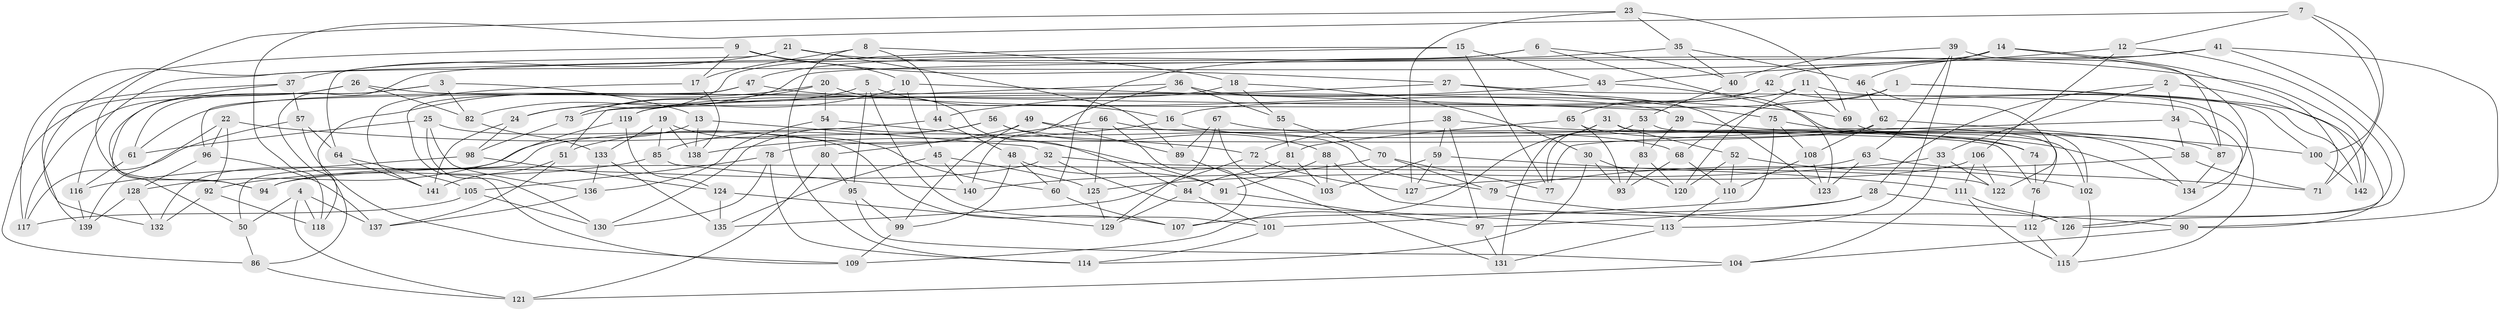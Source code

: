 // coarse degree distribution, {6: 0.5977011494252874, 4: 0.3563218390804598, 3: 0.011494252873563218, 5: 0.034482758620689655}
// Generated by graph-tools (version 1.1) at 2025/42/03/06/25 10:42:16]
// undirected, 142 vertices, 284 edges
graph export_dot {
graph [start="1"]
  node [color=gray90,style=filled];
  1;
  2;
  3;
  4;
  5;
  6;
  7;
  8;
  9;
  10;
  11;
  12;
  13;
  14;
  15;
  16;
  17;
  18;
  19;
  20;
  21;
  22;
  23;
  24;
  25;
  26;
  27;
  28;
  29;
  30;
  31;
  32;
  33;
  34;
  35;
  36;
  37;
  38;
  39;
  40;
  41;
  42;
  43;
  44;
  45;
  46;
  47;
  48;
  49;
  50;
  51;
  52;
  53;
  54;
  55;
  56;
  57;
  58;
  59;
  60;
  61;
  62;
  63;
  64;
  65;
  66;
  67;
  68;
  69;
  70;
  71;
  72;
  73;
  74;
  75;
  76;
  77;
  78;
  79;
  80;
  81;
  82;
  83;
  84;
  85;
  86;
  87;
  88;
  89;
  90;
  91;
  92;
  93;
  94;
  95;
  96;
  97;
  98;
  99;
  100;
  101;
  102;
  103;
  104;
  105;
  106;
  107;
  108;
  109;
  110;
  111;
  112;
  113;
  114;
  115;
  116;
  117;
  118;
  119;
  120;
  121;
  122;
  123;
  124;
  125;
  126;
  127;
  128;
  129;
  130;
  131;
  132;
  133;
  134;
  135;
  136;
  137;
  138;
  139;
  140;
  141;
  142;
  1 -- 68;
  1 -- 90;
  1 -- 142;
  1 -- 16;
  2 -- 34;
  2 -- 142;
  2 -- 33;
  2 -- 28;
  3 -- 61;
  3 -- 13;
  3 -- 50;
  3 -- 82;
  4 -- 137;
  4 -- 118;
  4 -- 50;
  4 -- 121;
  5 -- 16;
  5 -- 101;
  5 -- 95;
  5 -- 73;
  6 -- 47;
  6 -- 86;
  6 -- 40;
  6 -- 123;
  7 -- 100;
  7 -- 118;
  7 -- 71;
  7 -- 12;
  8 -- 18;
  8 -- 17;
  8 -- 114;
  8 -- 44;
  9 -- 17;
  9 -- 10;
  9 -- 27;
  9 -- 132;
  10 -- 29;
  10 -- 45;
  10 -- 24;
  11 -- 100;
  11 -- 73;
  11 -- 69;
  11 -- 120;
  12 -- 106;
  12 -- 112;
  12 -- 43;
  13 -- 32;
  13 -- 138;
  13 -- 128;
  14 -- 46;
  14 -- 117;
  14 -- 87;
  14 -- 71;
  15 -- 116;
  15 -- 77;
  15 -- 24;
  15 -- 43;
  16 -- 74;
  16 -- 138;
  17 -- 141;
  17 -- 138;
  18 -- 119;
  18 -- 55;
  18 -- 30;
  19 -- 133;
  19 -- 85;
  19 -- 138;
  19 -- 60;
  20 -- 54;
  20 -- 118;
  20 -- 73;
  20 -- 84;
  21 -- 37;
  21 -- 142;
  21 -- 64;
  21 -- 89;
  22 -- 139;
  22 -- 72;
  22 -- 96;
  22 -- 92;
  23 -- 35;
  23 -- 127;
  23 -- 69;
  23 -- 94;
  24 -- 98;
  24 -- 141;
  25 -- 107;
  25 -- 61;
  25 -- 130;
  25 -- 136;
  26 -- 117;
  26 -- 86;
  26 -- 29;
  26 -- 82;
  27 -- 75;
  27 -- 119;
  27 -- 87;
  28 -- 97;
  28 -- 107;
  28 -- 126;
  29 -- 83;
  29 -- 58;
  30 -- 114;
  30 -- 120;
  30 -- 93;
  31 -- 76;
  31 -- 52;
  31 -- 131;
  31 -- 109;
  32 -- 113;
  32 -- 94;
  32 -- 122;
  33 -- 122;
  33 -- 104;
  33 -- 125;
  34 -- 77;
  34 -- 58;
  34 -- 126;
  35 -- 40;
  35 -- 46;
  35 -- 60;
  36 -- 140;
  36 -- 55;
  36 -- 51;
  36 -- 123;
  37 -- 57;
  37 -- 139;
  37 -- 94;
  38 -- 134;
  38 -- 59;
  38 -- 97;
  38 -- 72;
  39 -- 113;
  39 -- 63;
  39 -- 134;
  39 -- 40;
  40 -- 53;
  41 -- 42;
  41 -- 82;
  41 -- 126;
  41 -- 90;
  42 -- 61;
  42 -- 115;
  42 -- 65;
  43 -- 102;
  43 -- 44;
  44 -- 48;
  44 -- 50;
  45 -- 140;
  45 -- 135;
  45 -- 125;
  46 -- 122;
  46 -- 62;
  47 -- 69;
  47 -- 109;
  47 -- 96;
  48 -- 99;
  48 -- 91;
  48 -- 60;
  49 -- 76;
  49 -- 99;
  49 -- 51;
  49 -- 89;
  50 -- 86;
  51 -- 141;
  51 -- 137;
  52 -- 110;
  52 -- 102;
  52 -- 120;
  53 -- 102;
  53 -- 83;
  53 -- 77;
  54 -- 91;
  54 -- 136;
  54 -- 80;
  55 -- 81;
  55 -- 70;
  56 -- 85;
  56 -- 130;
  56 -- 79;
  56 -- 88;
  57 -- 64;
  57 -- 109;
  57 -- 117;
  58 -- 71;
  58 -- 79;
  59 -- 103;
  59 -- 127;
  59 -- 111;
  60 -- 107;
  61 -- 116;
  62 -- 108;
  62 -- 78;
  62 -- 100;
  63 -- 123;
  63 -- 94;
  63 -- 71;
  64 -- 105;
  64 -- 141;
  65 -- 93;
  65 -- 81;
  65 -- 134;
  66 -- 68;
  66 -- 107;
  66 -- 80;
  66 -- 125;
  67 -- 129;
  67 -- 103;
  67 -- 74;
  67 -- 89;
  68 -- 93;
  68 -- 110;
  69 -- 74;
  70 -- 77;
  70 -- 140;
  70 -- 79;
  72 -- 127;
  72 -- 135;
  73 -- 98;
  74 -- 76;
  75 -- 108;
  75 -- 87;
  75 -- 101;
  76 -- 112;
  78 -- 130;
  78 -- 105;
  78 -- 114;
  79 -- 90;
  80 -- 121;
  80 -- 95;
  81 -- 103;
  81 -- 84;
  82 -- 133;
  83 -- 120;
  83 -- 93;
  84 -- 101;
  84 -- 129;
  85 -- 140;
  85 -- 92;
  86 -- 121;
  87 -- 134;
  88 -- 112;
  88 -- 91;
  88 -- 103;
  89 -- 131;
  90 -- 104;
  91 -- 97;
  92 -- 132;
  92 -- 118;
  95 -- 99;
  95 -- 104;
  96 -- 128;
  96 -- 137;
  97 -- 131;
  98 -- 124;
  98 -- 116;
  99 -- 109;
  100 -- 142;
  101 -- 114;
  102 -- 115;
  104 -- 121;
  105 -- 130;
  105 -- 117;
  106 -- 122;
  106 -- 127;
  106 -- 111;
  108 -- 123;
  108 -- 110;
  110 -- 113;
  111 -- 115;
  111 -- 126;
  112 -- 115;
  113 -- 131;
  116 -- 139;
  119 -- 124;
  119 -- 132;
  124 -- 129;
  124 -- 135;
  125 -- 129;
  128 -- 132;
  128 -- 139;
  133 -- 135;
  133 -- 136;
  136 -- 137;
}
